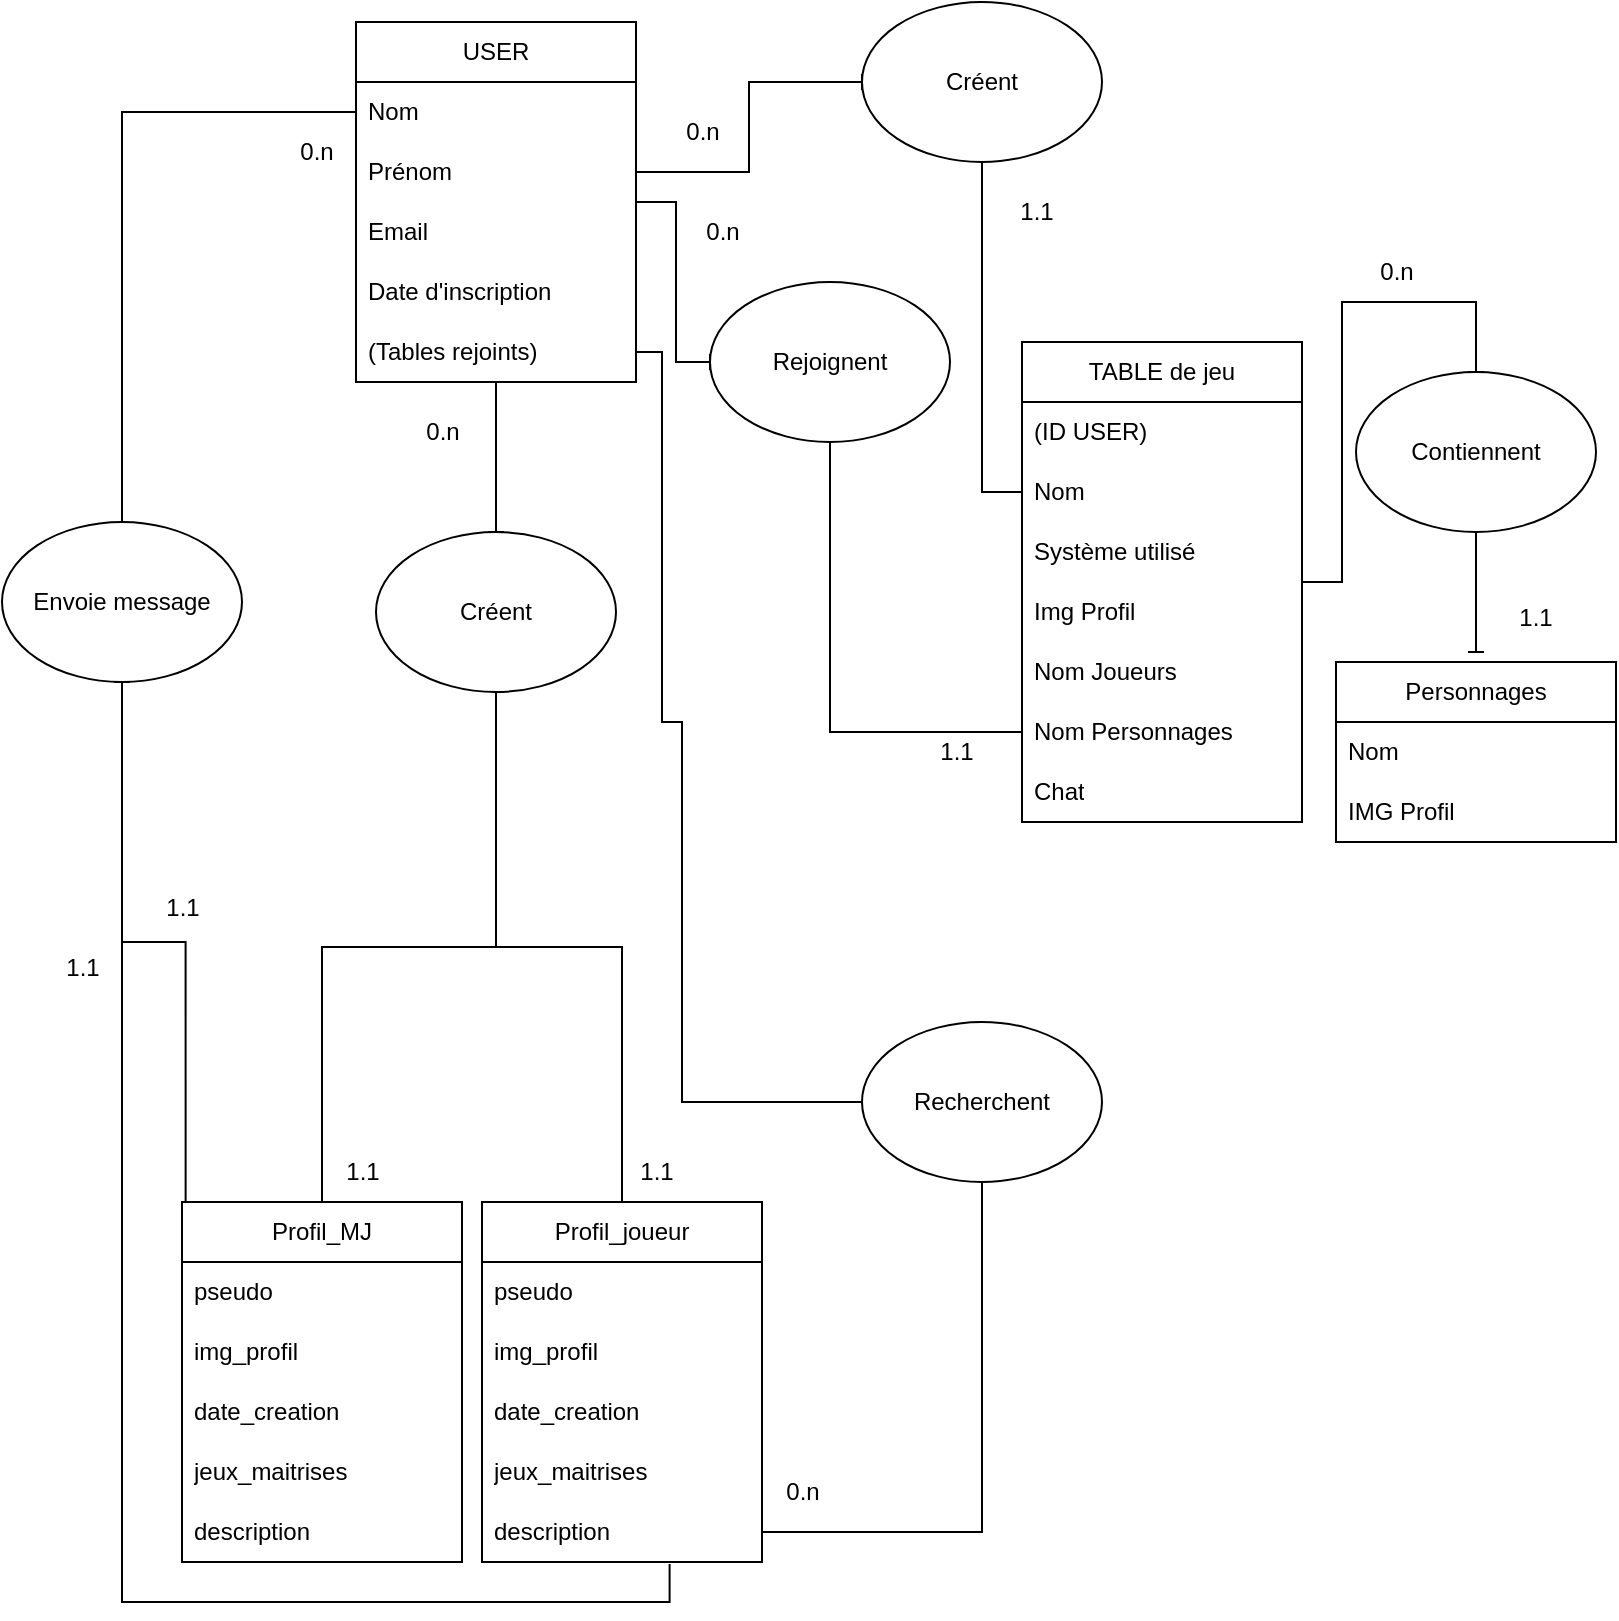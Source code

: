 <mxfile version="23.1.1" type="device">
  <diagram name="Page-1" id="H8ntc2B-IYQj8NM_hgJr">
    <mxGraphModel dx="1532" dy="820" grid="1" gridSize="10" guides="1" tooltips="1" connect="1" arrows="1" fold="1" page="1" pageScale="1" pageWidth="827" pageHeight="1169" math="0" shadow="0">
      <root>
        <mxCell id="0" />
        <mxCell id="1" parent="0" />
        <mxCell id="1_1kWUtyBtne64YVCPKi-47" value="" style="edgeStyle=orthogonalEdgeStyle;rounded=0;orthogonalLoop=1;jettySize=auto;html=1;endArrow=baseDash;endFill=0;" parent="1" source="1_1kWUtyBtne64YVCPKi-23" target="1_1kWUtyBtne64YVCPKi-46" edge="1">
          <mxGeometry relative="1" as="geometry" />
        </mxCell>
        <mxCell id="UUWKYqGzad0E9Pj7y7_Q-2" style="edgeStyle=orthogonalEdgeStyle;rounded=0;orthogonalLoop=1;jettySize=auto;html=1;endArrow=baseDash;endFill=0;" edge="1" parent="1" source="1_1kWUtyBtne64YVCPKi-23" target="igtIyiMLG_RaECPwUn3D-18">
          <mxGeometry relative="1" as="geometry" />
        </mxCell>
        <mxCell id="1_1kWUtyBtne64YVCPKi-23" value="USER" style="swimlane;fontStyle=0;childLayout=stackLayout;horizontal=1;startSize=30;horizontalStack=0;resizeParent=1;resizeParentMax=0;resizeLast=0;collapsible=1;marginBottom=0;whiteSpace=wrap;html=1;" parent="1" vertex="1">
          <mxGeometry x="197" y="10" width="140" height="180" as="geometry" />
        </mxCell>
        <mxCell id="1_1kWUtyBtne64YVCPKi-24" value="Nom&lt;br&gt;" style="text;strokeColor=none;fillColor=none;align=left;verticalAlign=middle;spacingLeft=4;spacingRight=4;overflow=hidden;points=[[0,0.5],[1,0.5]];portConstraint=eastwest;rotatable=0;whiteSpace=wrap;html=1;" parent="1_1kWUtyBtne64YVCPKi-23" vertex="1">
          <mxGeometry y="30" width="140" height="30" as="geometry" />
        </mxCell>
        <mxCell id="1_1kWUtyBtne64YVCPKi-25" value="Prénom" style="text;strokeColor=none;fillColor=none;align=left;verticalAlign=middle;spacingLeft=4;spacingRight=4;overflow=hidden;points=[[0,0.5],[1,0.5]];portConstraint=eastwest;rotatable=0;whiteSpace=wrap;html=1;" parent="1_1kWUtyBtne64YVCPKi-23" vertex="1">
          <mxGeometry y="60" width="140" height="30" as="geometry" />
        </mxCell>
        <mxCell id="1_1kWUtyBtne64YVCPKi-31" value="Email" style="text;strokeColor=none;fillColor=none;align=left;verticalAlign=middle;spacingLeft=4;spacingRight=4;overflow=hidden;points=[[0,0.5],[1,0.5]];portConstraint=eastwest;rotatable=0;whiteSpace=wrap;html=1;" parent="1_1kWUtyBtne64YVCPKi-23" vertex="1">
          <mxGeometry y="90" width="140" height="30" as="geometry" />
        </mxCell>
        <mxCell id="1_1kWUtyBtne64YVCPKi-32" value="Date d&#39;inscription" style="text;strokeColor=none;fillColor=none;align=left;verticalAlign=middle;spacingLeft=4;spacingRight=4;overflow=hidden;points=[[0,0.5],[1,0.5]];portConstraint=eastwest;rotatable=0;whiteSpace=wrap;html=1;" parent="1_1kWUtyBtne64YVCPKi-23" vertex="1">
          <mxGeometry y="120" width="140" height="30" as="geometry" />
        </mxCell>
        <mxCell id="1_1kWUtyBtne64YVCPKi-26" value="(Tables rejoints)" style="text;strokeColor=none;fillColor=none;align=left;verticalAlign=middle;spacingLeft=4;spacingRight=4;overflow=hidden;points=[[0,0.5],[1,0.5]];portConstraint=eastwest;rotatable=0;whiteSpace=wrap;html=1;" parent="1_1kWUtyBtne64YVCPKi-23" vertex="1">
          <mxGeometry y="150" width="140" height="30" as="geometry" />
        </mxCell>
        <mxCell id="1_1kWUtyBtne64YVCPKi-51" style="edgeStyle=orthogonalEdgeStyle;rounded=0;orthogonalLoop=1;jettySize=auto;html=1;entryX=0.5;entryY=0;entryDx=0;entryDy=0;endArrow=baseDash;endFill=0;" parent="1" source="1_1kWUtyBtne64YVCPKi-27" target="1_1kWUtyBtne64YVCPKi-42" edge="1">
          <mxGeometry relative="1" as="geometry" />
        </mxCell>
        <mxCell id="1_1kWUtyBtne64YVCPKi-27" value="TABLE de jeu" style="swimlane;fontStyle=0;childLayout=stackLayout;horizontal=1;startSize=30;horizontalStack=0;resizeParent=1;resizeParentMax=0;resizeLast=0;collapsible=1;marginBottom=0;whiteSpace=wrap;html=1;" parent="1" vertex="1">
          <mxGeometry x="530" y="170" width="140" height="240" as="geometry" />
        </mxCell>
        <mxCell id="1_1kWUtyBtne64YVCPKi-28" value="(ID USER)" style="text;strokeColor=none;fillColor=none;align=left;verticalAlign=middle;spacingLeft=4;spacingRight=4;overflow=hidden;points=[[0,0.5],[1,0.5]];portConstraint=eastwest;rotatable=0;whiteSpace=wrap;html=1;" parent="1_1kWUtyBtne64YVCPKi-27" vertex="1">
          <mxGeometry y="30" width="140" height="30" as="geometry" />
        </mxCell>
        <mxCell id="1_1kWUtyBtne64YVCPKi-29" value="Nom" style="text;strokeColor=none;fillColor=none;align=left;verticalAlign=middle;spacingLeft=4;spacingRight=4;overflow=hidden;points=[[0,0.5],[1,0.5]];portConstraint=eastwest;rotatable=0;whiteSpace=wrap;html=1;" parent="1_1kWUtyBtne64YVCPKi-27" vertex="1">
          <mxGeometry y="60" width="140" height="30" as="geometry" />
        </mxCell>
        <mxCell id="1_1kWUtyBtne64YVCPKi-33" value="Système utilisé" style="text;strokeColor=none;fillColor=none;align=left;verticalAlign=middle;spacingLeft=4;spacingRight=4;overflow=hidden;points=[[0,0.5],[1,0.5]];portConstraint=eastwest;rotatable=0;whiteSpace=wrap;html=1;" parent="1_1kWUtyBtne64YVCPKi-27" vertex="1">
          <mxGeometry y="90" width="140" height="30" as="geometry" />
        </mxCell>
        <mxCell id="1_1kWUtyBtne64YVCPKi-34" value="Img Profil" style="text;strokeColor=none;fillColor=none;align=left;verticalAlign=middle;spacingLeft=4;spacingRight=4;overflow=hidden;points=[[0,0.5],[1,0.5]];portConstraint=eastwest;rotatable=0;whiteSpace=wrap;html=1;" parent="1_1kWUtyBtne64YVCPKi-27" vertex="1">
          <mxGeometry y="120" width="140" height="30" as="geometry" />
        </mxCell>
        <mxCell id="1_1kWUtyBtne64YVCPKi-35" value="Nom Joueurs" style="text;strokeColor=none;fillColor=none;align=left;verticalAlign=middle;spacingLeft=4;spacingRight=4;overflow=hidden;points=[[0,0.5],[1,0.5]];portConstraint=eastwest;rotatable=0;whiteSpace=wrap;html=1;" parent="1_1kWUtyBtne64YVCPKi-27" vertex="1">
          <mxGeometry y="150" width="140" height="30" as="geometry" />
        </mxCell>
        <mxCell id="1_1kWUtyBtne64YVCPKi-30" value="Nom Personnages" style="text;strokeColor=none;fillColor=none;align=left;verticalAlign=middle;spacingLeft=4;spacingRight=4;overflow=hidden;points=[[0,0.5],[1,0.5]];portConstraint=eastwest;rotatable=0;whiteSpace=wrap;html=1;" parent="1_1kWUtyBtne64YVCPKi-27" vertex="1">
          <mxGeometry y="180" width="140" height="30" as="geometry" />
        </mxCell>
        <mxCell id="1_1kWUtyBtne64YVCPKi-36" value="Chat" style="text;strokeColor=none;fillColor=none;align=left;verticalAlign=middle;spacingLeft=4;spacingRight=4;overflow=hidden;points=[[0,0.5],[1,0.5]];portConstraint=eastwest;rotatable=0;whiteSpace=wrap;html=1;" parent="1_1kWUtyBtne64YVCPKi-27" vertex="1">
          <mxGeometry y="210" width="140" height="30" as="geometry" />
        </mxCell>
        <mxCell id="1_1kWUtyBtne64YVCPKi-37" value="Personnages" style="swimlane;fontStyle=0;childLayout=stackLayout;horizontal=1;startSize=30;horizontalStack=0;resizeParent=1;resizeParentMax=0;resizeLast=0;collapsible=1;marginBottom=0;whiteSpace=wrap;html=1;" parent="1" vertex="1">
          <mxGeometry x="687" y="330" width="140" height="90" as="geometry" />
        </mxCell>
        <mxCell id="1_1kWUtyBtne64YVCPKi-38" value="Nom" style="text;strokeColor=none;fillColor=none;align=left;verticalAlign=middle;spacingLeft=4;spacingRight=4;overflow=hidden;points=[[0,0.5],[1,0.5]];portConstraint=eastwest;rotatable=0;whiteSpace=wrap;html=1;" parent="1_1kWUtyBtne64YVCPKi-37" vertex="1">
          <mxGeometry y="30" width="140" height="30" as="geometry" />
        </mxCell>
        <mxCell id="1_1kWUtyBtne64YVCPKi-39" value="IMG Profil" style="text;strokeColor=none;fillColor=none;align=left;verticalAlign=middle;spacingLeft=4;spacingRight=4;overflow=hidden;points=[[0,0.5],[1,0.5]];portConstraint=eastwest;rotatable=0;whiteSpace=wrap;html=1;" parent="1_1kWUtyBtne64YVCPKi-37" vertex="1">
          <mxGeometry y="60" width="140" height="30" as="geometry" />
        </mxCell>
        <mxCell id="1_1kWUtyBtne64YVCPKi-50" value="" style="edgeStyle=orthogonalEdgeStyle;rounded=0;orthogonalLoop=1;jettySize=auto;html=1;endArrow=baseDash;endFill=0;" parent="1" source="1_1kWUtyBtne64YVCPKi-41" target="1_1kWUtyBtne64YVCPKi-29" edge="1">
          <mxGeometry relative="1" as="geometry" />
        </mxCell>
        <mxCell id="1_1kWUtyBtne64YVCPKi-41" value="Créent" style="ellipse;whiteSpace=wrap;html=1;" parent="1" vertex="1">
          <mxGeometry x="450" width="120" height="80" as="geometry" />
        </mxCell>
        <mxCell id="1_1kWUtyBtne64YVCPKi-52" style="edgeStyle=orthogonalEdgeStyle;rounded=0;orthogonalLoop=1;jettySize=auto;html=1;endArrow=baseDash;endFill=0;" parent="1" source="1_1kWUtyBtne64YVCPKi-42" edge="1">
          <mxGeometry relative="1" as="geometry">
            <mxPoint x="757" y="325" as="targetPoint" />
          </mxGeometry>
        </mxCell>
        <mxCell id="1_1kWUtyBtne64YVCPKi-42" value="Contiennent" style="ellipse;whiteSpace=wrap;html=1;" parent="1" vertex="1">
          <mxGeometry x="697" y="185" width="120" height="80" as="geometry" />
        </mxCell>
        <mxCell id="1_1kWUtyBtne64YVCPKi-48" value="" style="edgeStyle=orthogonalEdgeStyle;rounded=0;orthogonalLoop=1;jettySize=auto;html=1;endArrow=baseDash;endFill=0;" parent="1" source="1_1kWUtyBtne64YVCPKi-46" target="1_1kWUtyBtne64YVCPKi-30" edge="1">
          <mxGeometry relative="1" as="geometry" />
        </mxCell>
        <mxCell id="1_1kWUtyBtne64YVCPKi-46" value="Rejoignent" style="ellipse;whiteSpace=wrap;html=1;" parent="1" vertex="1">
          <mxGeometry x="374" y="140" width="120" height="80" as="geometry" />
        </mxCell>
        <mxCell id="34b2mnpTwD89V751DP28-12" value="0.n" style="text;html=1;align=center;verticalAlign=middle;resizable=0;points=[];autosize=1;strokeColor=none;fillColor=none;" parent="1" vertex="1">
          <mxGeometry x="360" y="100" width="40" height="30" as="geometry" />
        </mxCell>
        <mxCell id="34b2mnpTwD89V751DP28-13" value="0.n" style="text;html=1;align=center;verticalAlign=middle;resizable=0;points=[];autosize=1;strokeColor=none;fillColor=none;" parent="1" vertex="1">
          <mxGeometry x="350" y="50" width="40" height="30" as="geometry" />
        </mxCell>
        <mxCell id="34b2mnpTwD89V751DP28-14" value="1.1" style="text;html=1;align=center;verticalAlign=middle;resizable=0;points=[];autosize=1;strokeColor=none;fillColor=none;" parent="1" vertex="1">
          <mxGeometry x="517" y="90" width="40" height="30" as="geometry" />
        </mxCell>
        <mxCell id="34b2mnpTwD89V751DP28-17" value="1.1" style="text;html=1;align=center;verticalAlign=middle;resizable=0;points=[];autosize=1;strokeColor=none;fillColor=none;" parent="1" vertex="1">
          <mxGeometry x="477" y="360" width="40" height="30" as="geometry" />
        </mxCell>
        <mxCell id="34b2mnpTwD89V751DP28-19" value="1.1" style="text;html=1;strokeColor=none;fillColor=none;align=center;verticalAlign=middle;whiteSpace=wrap;rounded=0;" parent="1" vertex="1">
          <mxGeometry x="757" y="292.5" width="60" height="30" as="geometry" />
        </mxCell>
        <mxCell id="UUWKYqGzad0E9Pj7y7_Q-7" style="edgeStyle=orthogonalEdgeStyle;rounded=0;orthogonalLoop=1;jettySize=auto;html=1;entryX=0.5;entryY=1;entryDx=0;entryDy=0;exitX=0.013;exitY=0.078;exitDx=0;exitDy=0;exitPerimeter=0;endArrow=baseDash;endFill=0;" edge="1" parent="1" source="igtIyiMLG_RaECPwUn3D-1" target="UUWKYqGzad0E9Pj7y7_Q-6">
          <mxGeometry relative="1" as="geometry" />
        </mxCell>
        <mxCell id="igtIyiMLG_RaECPwUn3D-1" value="Profil_MJ" style="swimlane;fontStyle=0;childLayout=stackLayout;horizontal=1;startSize=30;horizontalStack=0;resizeParent=1;resizeParentMax=0;resizeLast=0;collapsible=1;marginBottom=0;whiteSpace=wrap;html=1;" parent="1" vertex="1">
          <mxGeometry x="110" y="600" width="140" height="180" as="geometry" />
        </mxCell>
        <mxCell id="igtIyiMLG_RaECPwUn3D-2" value="pseudo" style="text;strokeColor=none;fillColor=none;align=left;verticalAlign=middle;spacingLeft=4;spacingRight=4;overflow=hidden;points=[[0,0.5],[1,0.5]];portConstraint=eastwest;rotatable=0;whiteSpace=wrap;html=1;" parent="igtIyiMLG_RaECPwUn3D-1" vertex="1">
          <mxGeometry y="30" width="140" height="30" as="geometry" />
        </mxCell>
        <mxCell id="igtIyiMLG_RaECPwUn3D-27" value="img_profil" style="text;strokeColor=none;fillColor=none;align=left;verticalAlign=middle;spacingLeft=4;spacingRight=4;overflow=hidden;points=[[0,0.5],[1,0.5]];portConstraint=eastwest;rotatable=0;whiteSpace=wrap;html=1;" parent="igtIyiMLG_RaECPwUn3D-1" vertex="1">
          <mxGeometry y="60" width="140" height="30" as="geometry" />
        </mxCell>
        <mxCell id="igtIyiMLG_RaECPwUn3D-3" value="date_creation" style="text;strokeColor=none;fillColor=none;align=left;verticalAlign=middle;spacingLeft=4;spacingRight=4;overflow=hidden;points=[[0,0.5],[1,0.5]];portConstraint=eastwest;rotatable=0;whiteSpace=wrap;html=1;" parent="igtIyiMLG_RaECPwUn3D-1" vertex="1">
          <mxGeometry y="90" width="140" height="30" as="geometry" />
        </mxCell>
        <mxCell id="igtIyiMLG_RaECPwUn3D-6" value="jeux_maitrises" style="text;strokeColor=none;fillColor=none;align=left;verticalAlign=middle;spacingLeft=4;spacingRight=4;overflow=hidden;points=[[0,0.5],[1,0.5]];portConstraint=eastwest;rotatable=0;whiteSpace=wrap;html=1;" parent="igtIyiMLG_RaECPwUn3D-1" vertex="1">
          <mxGeometry y="120" width="140" height="30" as="geometry" />
        </mxCell>
        <mxCell id="igtIyiMLG_RaECPwUn3D-26" value="description" style="text;strokeColor=none;fillColor=none;align=left;verticalAlign=middle;spacingLeft=4;spacingRight=4;overflow=hidden;points=[[0,0.5],[1,0.5]];portConstraint=eastwest;rotatable=0;whiteSpace=wrap;html=1;" parent="igtIyiMLG_RaECPwUn3D-1" vertex="1">
          <mxGeometry y="150" width="140" height="30" as="geometry" />
        </mxCell>
        <mxCell id="UUWKYqGzad0E9Pj7y7_Q-9" style="edgeStyle=orthogonalEdgeStyle;rounded=0;orthogonalLoop=1;jettySize=auto;html=1;entryX=0.5;entryY=1;entryDx=0;entryDy=0;exitX=0.67;exitY=1.033;exitDx=0;exitDy=0;exitPerimeter=0;endArrow=baseDash;endFill=0;" edge="1" parent="1" source="igtIyiMLG_RaECPwUn3D-15" target="UUWKYqGzad0E9Pj7y7_Q-6">
          <mxGeometry relative="1" as="geometry" />
        </mxCell>
        <mxCell id="igtIyiMLG_RaECPwUn3D-11" value="Profil_joueur" style="swimlane;fontStyle=0;childLayout=stackLayout;horizontal=1;startSize=30;horizontalStack=0;resizeParent=1;resizeParentMax=0;resizeLast=0;collapsible=1;marginBottom=0;whiteSpace=wrap;html=1;" parent="1" vertex="1">
          <mxGeometry x="260" y="600" width="140" height="180" as="geometry" />
        </mxCell>
        <mxCell id="igtIyiMLG_RaECPwUn3D-12" value="pseudo" style="text;strokeColor=none;fillColor=none;align=left;verticalAlign=middle;spacingLeft=4;spacingRight=4;overflow=hidden;points=[[0,0.5],[1,0.5]];portConstraint=eastwest;rotatable=0;whiteSpace=wrap;html=1;" parent="igtIyiMLG_RaECPwUn3D-11" vertex="1">
          <mxGeometry y="30" width="140" height="30" as="geometry" />
        </mxCell>
        <mxCell id="igtIyiMLG_RaECPwUn3D-28" value="img_profil" style="text;strokeColor=none;fillColor=none;align=left;verticalAlign=middle;spacingLeft=4;spacingRight=4;overflow=hidden;points=[[0,0.5],[1,0.5]];portConstraint=eastwest;rotatable=0;whiteSpace=wrap;html=1;" parent="igtIyiMLG_RaECPwUn3D-11" vertex="1">
          <mxGeometry y="60" width="140" height="30" as="geometry" />
        </mxCell>
        <mxCell id="igtIyiMLG_RaECPwUn3D-13" value="date_creation" style="text;strokeColor=none;fillColor=none;align=left;verticalAlign=middle;spacingLeft=4;spacingRight=4;overflow=hidden;points=[[0,0.5],[1,0.5]];portConstraint=eastwest;rotatable=0;whiteSpace=wrap;html=1;" parent="igtIyiMLG_RaECPwUn3D-11" vertex="1">
          <mxGeometry y="90" width="140" height="30" as="geometry" />
        </mxCell>
        <mxCell id="igtIyiMLG_RaECPwUn3D-14" value="jeux_maitrises" style="text;strokeColor=none;fillColor=none;align=left;verticalAlign=middle;spacingLeft=4;spacingRight=4;overflow=hidden;points=[[0,0.5],[1,0.5]];portConstraint=eastwest;rotatable=0;whiteSpace=wrap;html=1;" parent="igtIyiMLG_RaECPwUn3D-11" vertex="1">
          <mxGeometry y="120" width="140" height="30" as="geometry" />
        </mxCell>
        <mxCell id="igtIyiMLG_RaECPwUn3D-15" value="description" style="text;strokeColor=none;fillColor=none;align=left;verticalAlign=middle;spacingLeft=4;spacingRight=4;overflow=hidden;points=[[0,0.5],[1,0.5]];portConstraint=eastwest;rotatable=0;whiteSpace=wrap;html=1;" parent="igtIyiMLG_RaECPwUn3D-11" vertex="1">
          <mxGeometry y="150" width="140" height="30" as="geometry" />
        </mxCell>
        <mxCell id="UUWKYqGzad0E9Pj7y7_Q-3" style="edgeStyle=orthogonalEdgeStyle;rounded=0;orthogonalLoop=1;jettySize=auto;html=1;endArrow=baseDash;endFill=0;" edge="1" parent="1" source="igtIyiMLG_RaECPwUn3D-18" target="igtIyiMLG_RaECPwUn3D-11">
          <mxGeometry relative="1" as="geometry" />
        </mxCell>
        <mxCell id="UUWKYqGzad0E9Pj7y7_Q-4" style="edgeStyle=orthogonalEdgeStyle;rounded=0;orthogonalLoop=1;jettySize=auto;html=1;entryX=0.5;entryY=0;entryDx=0;entryDy=0;endArrow=baseDash;endFill=0;" edge="1" parent="1" source="igtIyiMLG_RaECPwUn3D-18" target="igtIyiMLG_RaECPwUn3D-1">
          <mxGeometry relative="1" as="geometry" />
        </mxCell>
        <mxCell id="igtIyiMLG_RaECPwUn3D-18" value="Créent" style="ellipse;whiteSpace=wrap;html=1;" parent="1" vertex="1">
          <mxGeometry x="207" y="265" width="120" height="80" as="geometry" />
        </mxCell>
        <mxCell id="igtIyiMLG_RaECPwUn3D-19" value="1.1" style="text;html=1;align=center;verticalAlign=middle;resizable=0;points=[];autosize=1;strokeColor=none;fillColor=none;" parent="1" vertex="1">
          <mxGeometry x="180" y="570" width="40" height="30" as="geometry" />
        </mxCell>
        <mxCell id="igtIyiMLG_RaECPwUn3D-20" value="0.n" style="text;html=1;align=center;verticalAlign=middle;resizable=0;points=[];autosize=1;strokeColor=none;fillColor=none;" parent="1" vertex="1">
          <mxGeometry x="220" y="200" width="40" height="30" as="geometry" />
        </mxCell>
        <mxCell id="igtIyiMLG_RaECPwUn3D-23" style="edgeStyle=orthogonalEdgeStyle;rounded=0;orthogonalLoop=1;jettySize=auto;html=1;endArrow=baseDash;endFill=0;" parent="1" source="igtIyiMLG_RaECPwUn3D-21" target="1_1kWUtyBtne64YVCPKi-26" edge="1">
          <mxGeometry relative="1" as="geometry">
            <Array as="points">
              <mxPoint x="360" y="550" />
              <mxPoint x="360" y="360" />
              <mxPoint x="350" y="360" />
              <mxPoint x="350" y="175" />
            </Array>
          </mxGeometry>
        </mxCell>
        <mxCell id="UUWKYqGzad0E9Pj7y7_Q-5" style="edgeStyle=orthogonalEdgeStyle;rounded=0;orthogonalLoop=1;jettySize=auto;html=1;endArrow=baseDash;endFill=0;" edge="1" parent="1" source="igtIyiMLG_RaECPwUn3D-21" target="igtIyiMLG_RaECPwUn3D-15">
          <mxGeometry relative="1" as="geometry" />
        </mxCell>
        <mxCell id="igtIyiMLG_RaECPwUn3D-21" value="Recherchent" style="ellipse;whiteSpace=wrap;html=1;" parent="1" vertex="1">
          <mxGeometry x="450" y="510" width="120" height="80" as="geometry" />
        </mxCell>
        <mxCell id="igtIyiMLG_RaECPwUn3D-29" value="0.n" style="text;html=1;align=center;verticalAlign=middle;resizable=0;points=[];autosize=1;strokeColor=none;fillColor=none;" parent="1" vertex="1">
          <mxGeometry x="400" y="730" width="40" height="30" as="geometry" />
        </mxCell>
        <mxCell id="igtIyiMLG_RaECPwUn3D-30" value="1.1" style="text;html=1;align=center;verticalAlign=middle;resizable=0;points=[];autosize=1;strokeColor=none;fillColor=none;" parent="1" vertex="1">
          <mxGeometry x="327" y="570" width="40" height="30" as="geometry" />
        </mxCell>
        <mxCell id="igtIyiMLG_RaECPwUn3D-31" value="0.n" style="text;html=1;align=center;verticalAlign=middle;resizable=0;points=[];autosize=1;strokeColor=none;fillColor=none;" parent="1" vertex="1">
          <mxGeometry x="697" y="120" width="40" height="30" as="geometry" />
        </mxCell>
        <mxCell id="UUWKYqGzad0E9Pj7y7_Q-1" style="edgeStyle=orthogonalEdgeStyle;rounded=0;orthogonalLoop=1;jettySize=auto;html=1;endArrow=baseDash;endFill=0;" edge="1" parent="1" source="1_1kWUtyBtne64YVCPKi-25" target="1_1kWUtyBtne64YVCPKi-41">
          <mxGeometry relative="1" as="geometry" />
        </mxCell>
        <mxCell id="UUWKYqGzad0E9Pj7y7_Q-8" style="edgeStyle=orthogonalEdgeStyle;rounded=0;orthogonalLoop=1;jettySize=auto;html=1;entryX=0;entryY=0.5;entryDx=0;entryDy=0;endArrow=baseDash;endFill=0;" edge="1" parent="1" source="UUWKYqGzad0E9Pj7y7_Q-6" target="1_1kWUtyBtne64YVCPKi-24">
          <mxGeometry relative="1" as="geometry" />
        </mxCell>
        <mxCell id="UUWKYqGzad0E9Pj7y7_Q-6" value="Envoie message" style="ellipse;whiteSpace=wrap;html=1;" vertex="1" parent="1">
          <mxGeometry x="20" y="260" width="120" height="80" as="geometry" />
        </mxCell>
        <mxCell id="UUWKYqGzad0E9Pj7y7_Q-10" value="0.n" style="text;html=1;align=center;verticalAlign=middle;resizable=0;points=[];autosize=1;strokeColor=none;fillColor=none;" vertex="1" parent="1">
          <mxGeometry x="157" y="60" width="40" height="30" as="geometry" />
        </mxCell>
        <mxCell id="UUWKYqGzad0E9Pj7y7_Q-11" value="1.1" style="text;html=1;align=center;verticalAlign=middle;resizable=0;points=[];autosize=1;strokeColor=none;fillColor=none;" vertex="1" parent="1">
          <mxGeometry x="90" y="438" width="40" height="30" as="geometry" />
        </mxCell>
        <mxCell id="UUWKYqGzad0E9Pj7y7_Q-12" value="1.1" style="text;html=1;align=center;verticalAlign=middle;resizable=0;points=[];autosize=1;strokeColor=none;fillColor=none;" vertex="1" parent="1">
          <mxGeometry x="40" y="468" width="40" height="30" as="geometry" />
        </mxCell>
      </root>
    </mxGraphModel>
  </diagram>
</mxfile>
